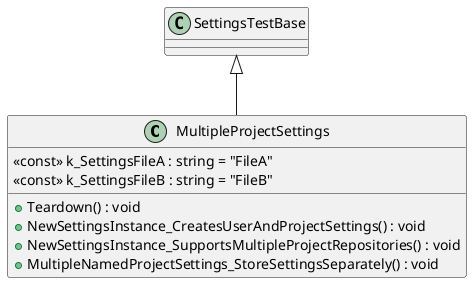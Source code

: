 @startuml
class MultipleProjectSettings {
    <<const>> k_SettingsFileA : string = "FileA"
    <<const>> k_SettingsFileB : string = "FileB"
    + Teardown() : void
    + NewSettingsInstance_CreatesUserAndProjectSettings() : void
    + NewSettingsInstance_SupportsMultipleProjectRepositories() : void
    + MultipleNamedProjectSettings_StoreSettingsSeparately() : void
}
SettingsTestBase <|-- MultipleProjectSettings
@enduml
